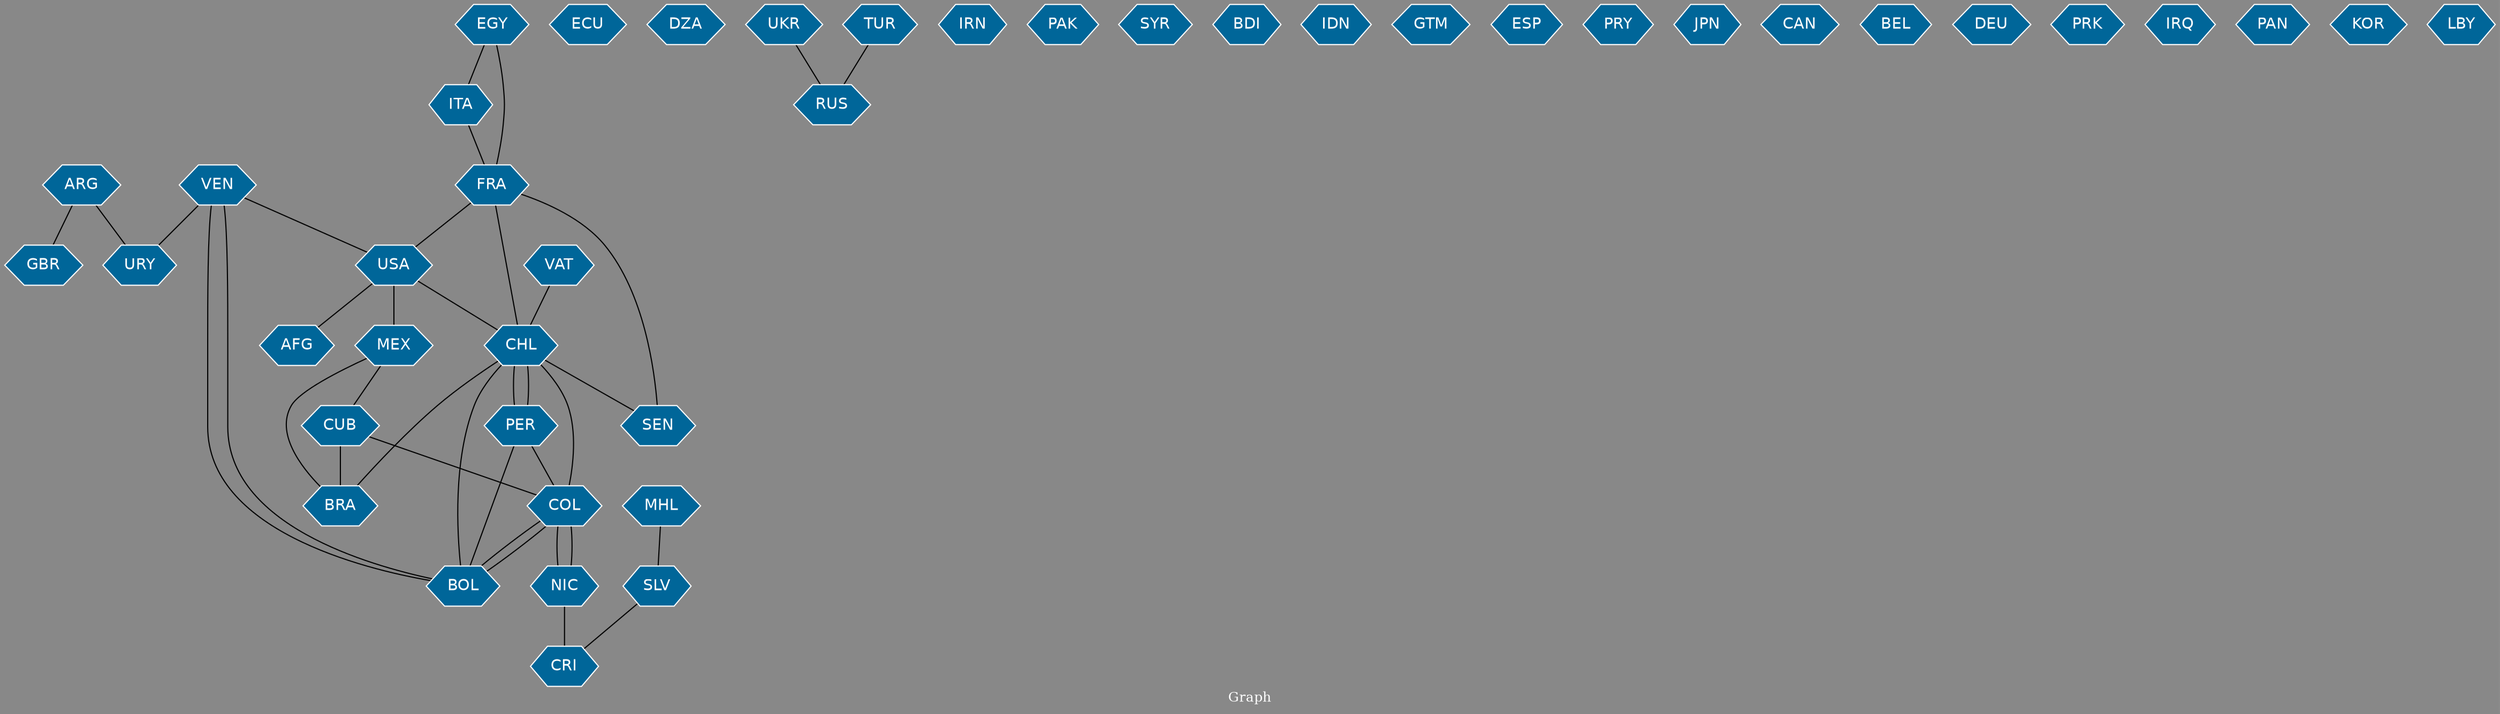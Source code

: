 // Countries together in item graph
graph {
	graph [bgcolor="#888888" fontcolor=white fontsize=12 label="Graph" outputorder=edgesfirst overlap=prism]
	node [color=white fillcolor="#006699" fontcolor=white fontname=Helvetica shape=hexagon style=filled]
	edge [arrowhead=open color=black fontcolor=white fontname=Courier fontsize=12]
		ARG [label=ARG]
		ITA [label=ITA]
		ECU [label=ECU]
		DZA [label=DZA]
		COL [label=COL]
		VEN [label=VEN]
		VAT [label=VAT]
		CHL [label=CHL]
		UKR [label=UKR]
		RUS [label=RUS]
		IRN [label=IRN]
		SLV [label=SLV]
		MEX [label=MEX]
		EGY [label=EGY]
		PAK [label=PAK]
		FRA [label=FRA]
		SYR [label=SYR]
		BDI [label=BDI]
		GBR [label=GBR]
		CRI [label=CRI]
		IDN [label=IDN]
		PER [label=PER]
		CUB [label=CUB]
		BRA [label=BRA]
		GTM [label=GTM]
		ESP [label=ESP]
		USA [label=USA]
		PRY [label=PRY]
		NIC [label=NIC]
		JPN [label=JPN]
		CAN [label=CAN]
		BEL [label=BEL]
		URY [label=URY]
		DEU [label=DEU]
		TUR [label=TUR]
		BOL [label=BOL]
		PRK [label=PRK]
		IRQ [label=IRQ]
		SEN [label=SEN]
		PAN [label=PAN]
		AFG [label=AFG]
		KOR [label=KOR]
		LBY [label=LBY]
		MHL [label=MHL]
			VAT -- CHL [weight=1]
			FRA -- USA [weight=1]
			CHL -- PER [weight=1]
			ITA -- FRA [weight=1]
			MEX -- BRA [weight=1]
			UKR -- RUS [weight=1]
			BOL -- COL [weight=1]
			CHL -- COL [weight=1]
			CHL -- BRA [weight=1]
			FRA -- SEN [weight=1]
			EGY -- ITA [weight=1]
			USA -- CHL [weight=1]
			VEN -- BOL [weight=1]
			BOL -- VEN [weight=1]
			COL -- NIC [weight=1]
			CHL -- SEN [weight=1]
			CUB -- COL [weight=1]
			ARG -- GBR [weight=1]
			PER -- CHL [weight=1]
			VEN -- USA [weight=1]
			NIC -- CRI [weight=2]
			USA -- MEX [weight=1]
			MHL -- SLV [weight=1]
			PER -- BOL [weight=1]
			USA -- AFG [weight=1]
			PER -- COL [weight=1]
			CHL -- BOL [weight=1]
			VEN -- URY [weight=1]
			COL -- BOL [weight=1]
			ARG -- URY [weight=1]
			MEX -- CUB [weight=1]
			TUR -- RUS [weight=1]
			CUB -- BRA [weight=1]
			NIC -- COL [weight=1]
			SLV -- CRI [weight=1]
			EGY -- FRA [weight=1]
			FRA -- CHL [weight=1]
}